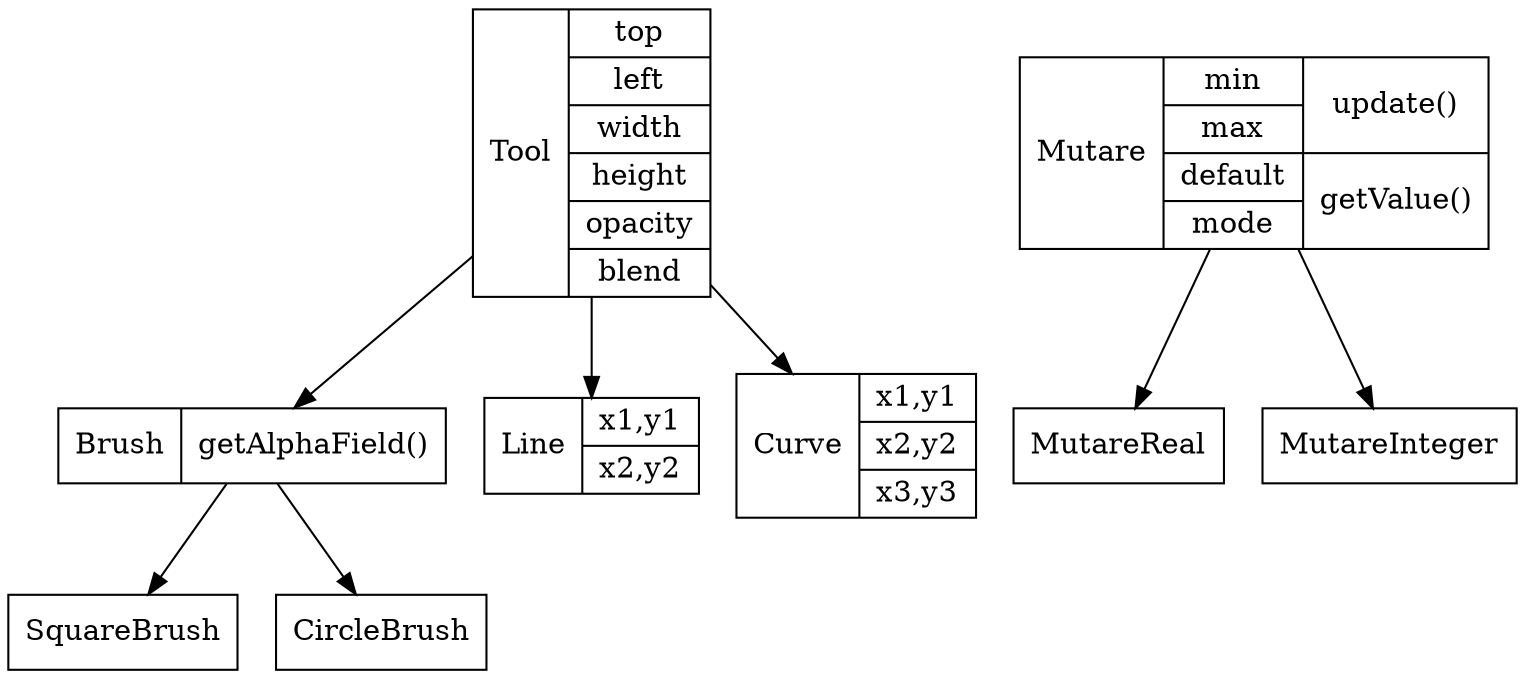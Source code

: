 digraph G {
	Tool [shape=record,label="Tool|{top|left|width|height|opacity|blend}"];
	Brush [shape=record,label="Brush|getAlphaField()"];
	Line [shape=record,label="Line|{x1,y1|x2,y2}"];
	Curve [shape=record,label="Curve|{x1,y1|x2,y2|x3,y3}"];
	SquareBrush [shape=record]
	CircleBrush [shape=record]

	Tool -> Brush;
	Tool -> Line;
	Tool -> Curve;
 
  Brush -> SquareBrush;                           
  Brush -> CircleBrush;
  
  Mutare [shape=record,label="Mutare|{min|max|default|mode}|{update()|getValue()}"];
  MutareReal [shape=record]
  MutareInteger [shape=record]
  
  Mutare -> MutareReal;
  Mutare -> MutareInteger;
}
